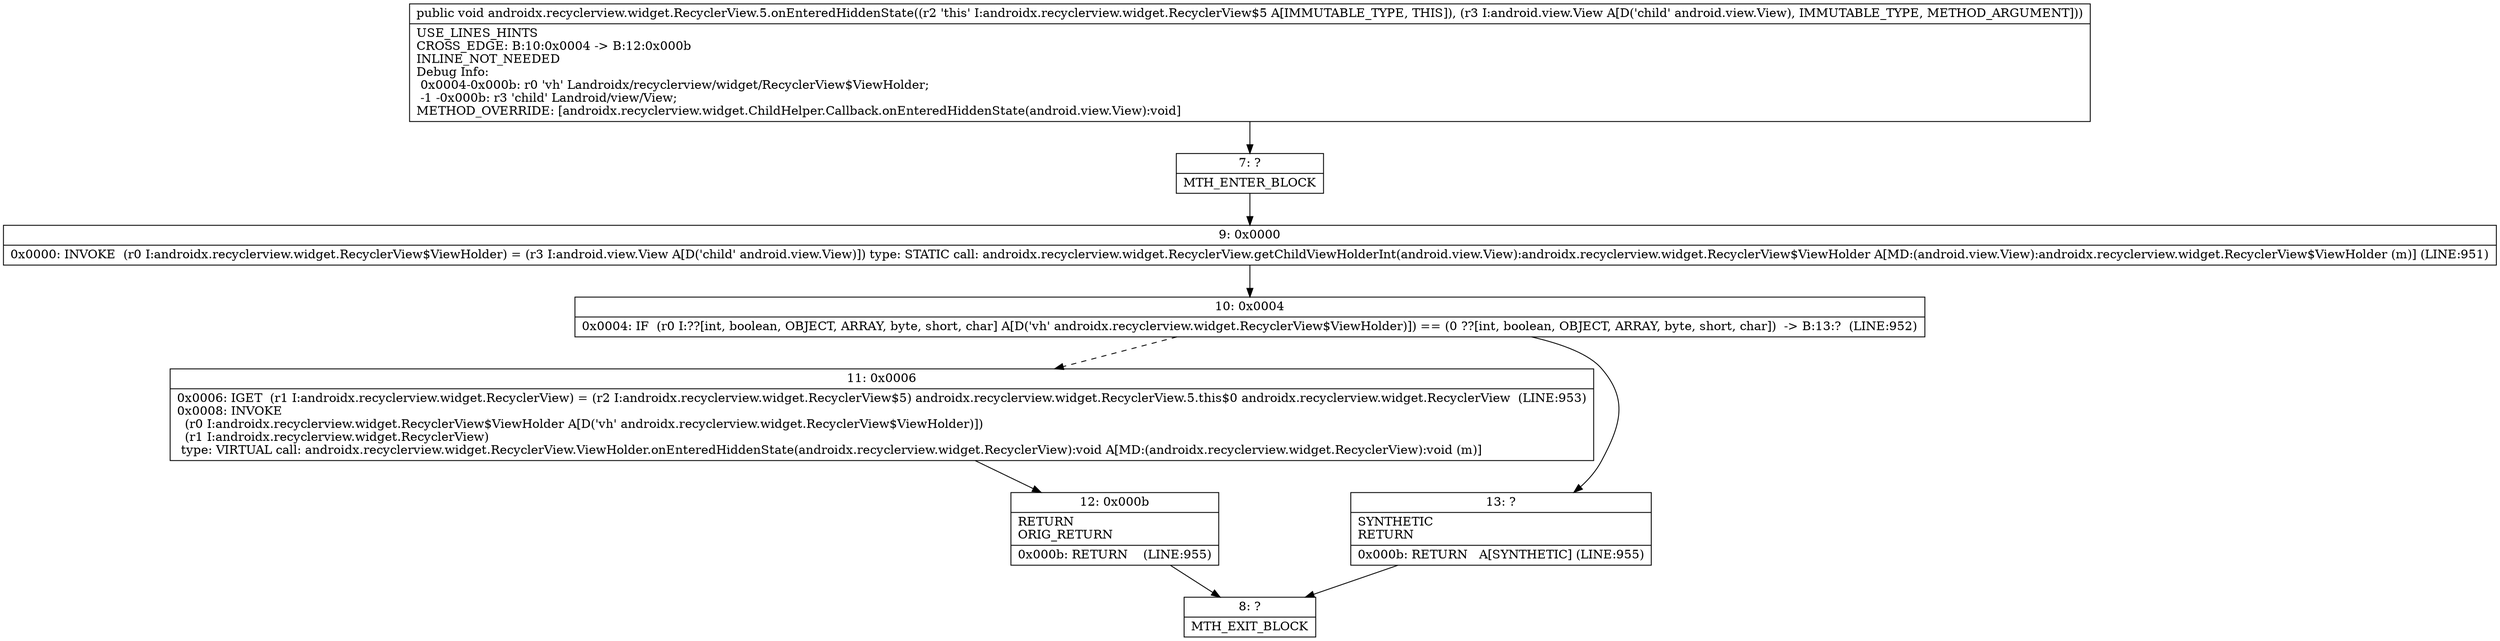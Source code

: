 digraph "CFG forandroidx.recyclerview.widget.RecyclerView.5.onEnteredHiddenState(Landroid\/view\/View;)V" {
Node_7 [shape=record,label="{7\:\ ?|MTH_ENTER_BLOCK\l}"];
Node_9 [shape=record,label="{9\:\ 0x0000|0x0000: INVOKE  (r0 I:androidx.recyclerview.widget.RecyclerView$ViewHolder) = (r3 I:android.view.View A[D('child' android.view.View)]) type: STATIC call: androidx.recyclerview.widget.RecyclerView.getChildViewHolderInt(android.view.View):androidx.recyclerview.widget.RecyclerView$ViewHolder A[MD:(android.view.View):androidx.recyclerview.widget.RecyclerView$ViewHolder (m)] (LINE:951)\l}"];
Node_10 [shape=record,label="{10\:\ 0x0004|0x0004: IF  (r0 I:??[int, boolean, OBJECT, ARRAY, byte, short, char] A[D('vh' androidx.recyclerview.widget.RecyclerView$ViewHolder)]) == (0 ??[int, boolean, OBJECT, ARRAY, byte, short, char])  \-\> B:13:?  (LINE:952)\l}"];
Node_11 [shape=record,label="{11\:\ 0x0006|0x0006: IGET  (r1 I:androidx.recyclerview.widget.RecyclerView) = (r2 I:androidx.recyclerview.widget.RecyclerView$5) androidx.recyclerview.widget.RecyclerView.5.this$0 androidx.recyclerview.widget.RecyclerView  (LINE:953)\l0x0008: INVOKE  \l  (r0 I:androidx.recyclerview.widget.RecyclerView$ViewHolder A[D('vh' androidx.recyclerview.widget.RecyclerView$ViewHolder)])\l  (r1 I:androidx.recyclerview.widget.RecyclerView)\l type: VIRTUAL call: androidx.recyclerview.widget.RecyclerView.ViewHolder.onEnteredHiddenState(androidx.recyclerview.widget.RecyclerView):void A[MD:(androidx.recyclerview.widget.RecyclerView):void (m)]\l}"];
Node_12 [shape=record,label="{12\:\ 0x000b|RETURN\lORIG_RETURN\l|0x000b: RETURN    (LINE:955)\l}"];
Node_8 [shape=record,label="{8\:\ ?|MTH_EXIT_BLOCK\l}"];
Node_13 [shape=record,label="{13\:\ ?|SYNTHETIC\lRETURN\l|0x000b: RETURN   A[SYNTHETIC] (LINE:955)\l}"];
MethodNode[shape=record,label="{public void androidx.recyclerview.widget.RecyclerView.5.onEnteredHiddenState((r2 'this' I:androidx.recyclerview.widget.RecyclerView$5 A[IMMUTABLE_TYPE, THIS]), (r3 I:android.view.View A[D('child' android.view.View), IMMUTABLE_TYPE, METHOD_ARGUMENT]))  | USE_LINES_HINTS\lCROSS_EDGE: B:10:0x0004 \-\> B:12:0x000b\lINLINE_NOT_NEEDED\lDebug Info:\l  0x0004\-0x000b: r0 'vh' Landroidx\/recyclerview\/widget\/RecyclerView$ViewHolder;\l  \-1 \-0x000b: r3 'child' Landroid\/view\/View;\lMETHOD_OVERRIDE: [androidx.recyclerview.widget.ChildHelper.Callback.onEnteredHiddenState(android.view.View):void]\l}"];
MethodNode -> Node_7;Node_7 -> Node_9;
Node_9 -> Node_10;
Node_10 -> Node_11[style=dashed];
Node_10 -> Node_13;
Node_11 -> Node_12;
Node_12 -> Node_8;
Node_13 -> Node_8;
}

